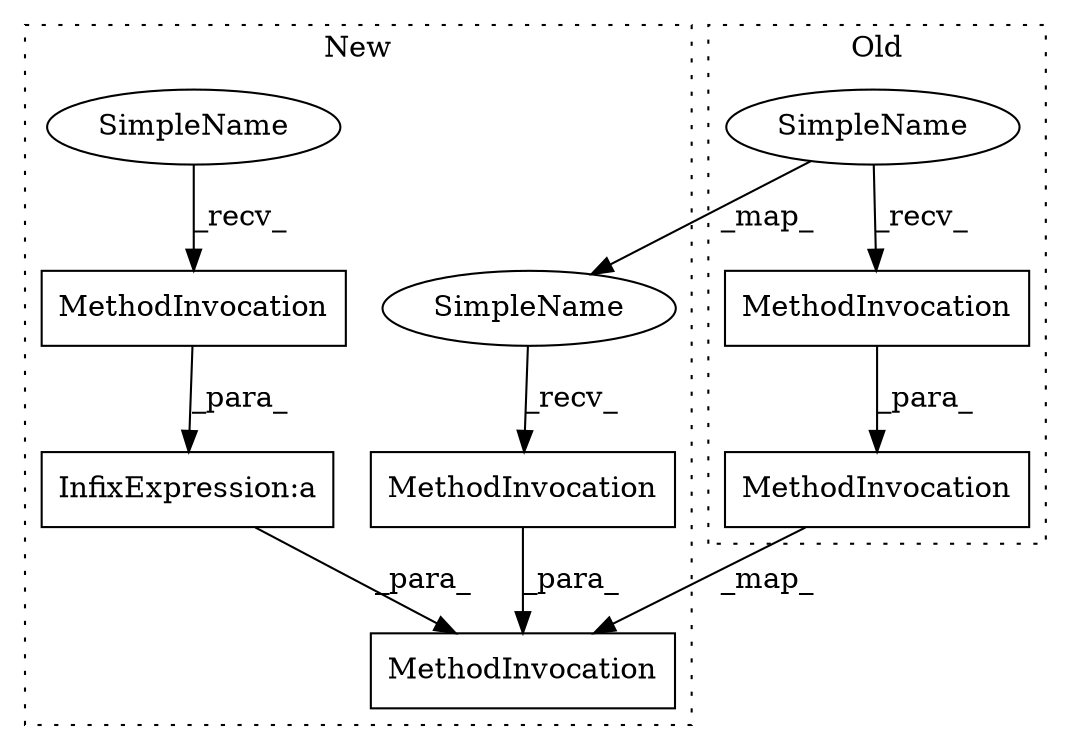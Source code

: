 digraph G {
subgraph cluster0 {
2 [label="MethodInvocation" a="32" s="4645" l="7" shape="box"];
3 [label="MethodInvocation" a="32" s="4629,4669" l="9,1" shape="box"];
7 [label="SimpleName" a="42" s="4638" l="6" shape="ellipse"];
label = "Old";
style="dotted";
}
subgraph cluster1 {
1 [label="MethodInvocation" a="32" s="6028,6117" l="5,1" shape="box"];
4 [label="MethodInvocation" a="32" s="6095" l="8" shape="box"];
5 [label="MethodInvocation" a="32" s="6037" l="9" shape="box"];
6 [label="SimpleName" a="42" s="6033" l="3" shape="ellipse"];
8 [label="SimpleName" a="42" s="6091" l="3" shape="ellipse"];
9 [label="InfixExpression:a" a="27" s="6103" l="1" shape="box"];
label = "New";
style="dotted";
}
2 -> 3 [label="_para_"];
3 -> 1 [label="_map_"];
4 -> 9 [label="_para_"];
5 -> 1 [label="_para_"];
6 -> 5 [label="_recv_"];
7 -> 2 [label="_recv_"];
7 -> 6 [label="_map_"];
8 -> 4 [label="_recv_"];
9 -> 1 [label="_para_"];
}
